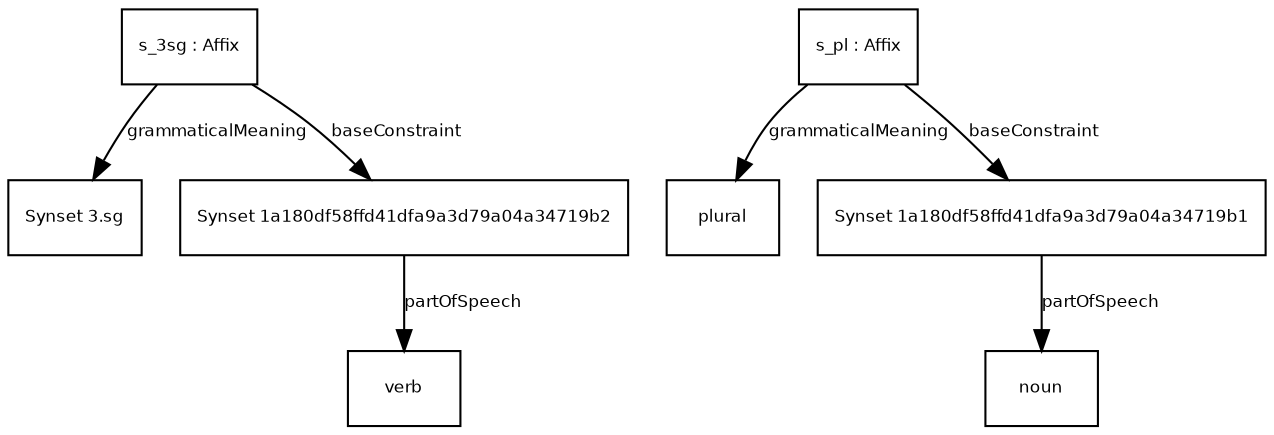 digraph G {
  fontname = "Bitstream Vera Sans"
    fontsize = 8

    node [
      fontname = "Bitstream Vera Sans"
      fontsize = 8
      shape = "record"
    ]

    edge [
      fontname = "Bitstream Vera Sans"
      fontsize = 8
    ]
 
Synset3sg [ label="{Synset 3.sg}" ]
s_3sg -> Synset3sg [ label="grammaticalMeaning" ] 
verb [ label="{verb}" ]
Synset1a180df58ffd41dfa9a3d79a04a34719b2 -> verb [ label="partOfSpeech" ] 
Synset1a180df58ffd41dfa9a3d79a04a34719b2 [ label="{Synset 1a180df58ffd41dfa9a3d79a04a34719b2}" ]
s_3sg -> Synset1a180df58ffd41dfa9a3d79a04a34719b2 [ label="baseConstraint" ] 
s_3sg [ label="{s_3sg : Affix}" ]
plural [ label="{plural}" ]
s_pl -> plural [ label="grammaticalMeaning" ] 
noun [ label="{noun}" ]
Synset1a180df58ffd41dfa9a3d79a04a34719b1 -> noun [ label="partOfSpeech" ] 
Synset1a180df58ffd41dfa9a3d79a04a34719b1 [ label="{Synset 1a180df58ffd41dfa9a3d79a04a34719b1}" ]
s_pl -> Synset1a180df58ffd41dfa9a3d79a04a34719b1 [ label="baseConstraint" ] 
s_pl [ label="{s_pl : Affix}" ]
}
